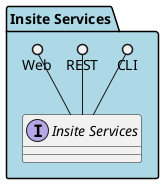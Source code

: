 @startuml



package "Insite Services" #lightblue {

    interface "Insite Services" as i {
    
    }


    CLI ()-- i
    REST ()-- i
    Web ()-- i
    


}

@enduml
